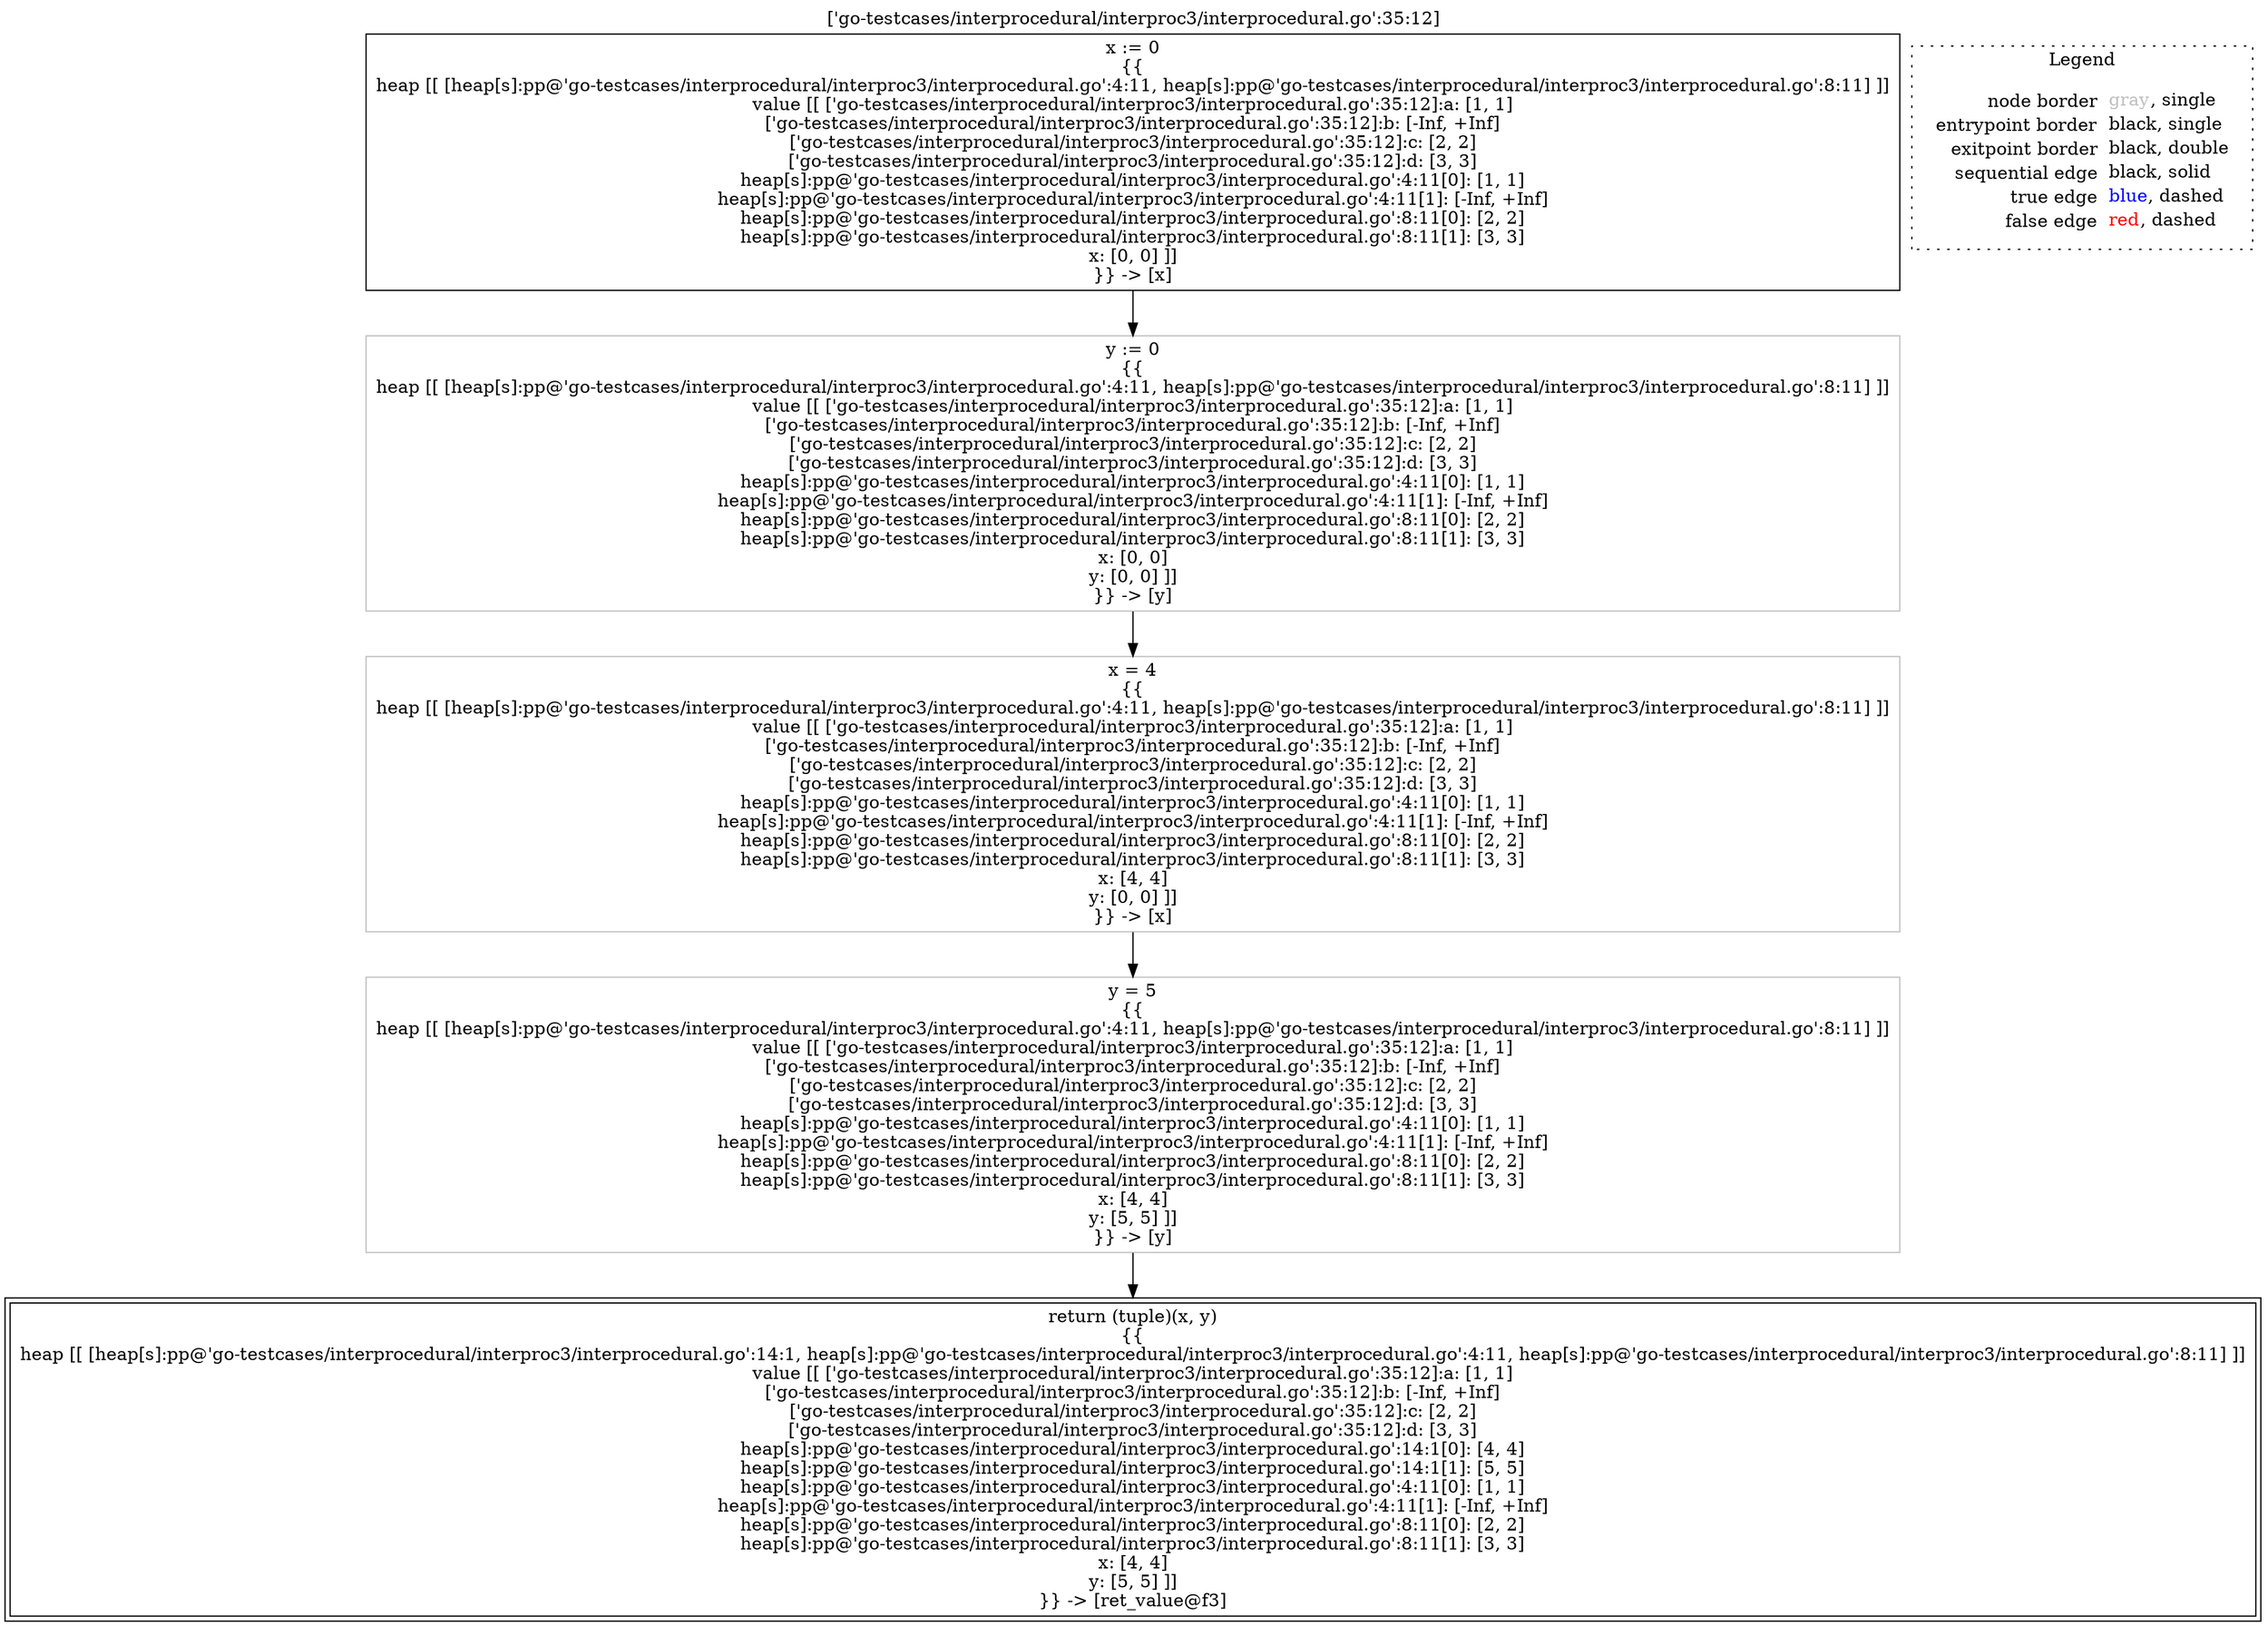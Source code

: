 digraph {
	labelloc="t";
	label="['go-testcases/interprocedural/interproc3/interprocedural.go':35:12]";
	"node0" [shape="rect",color="black",label=<x := 0<BR/>{{<BR/>heap [[ [heap[s]:pp@'go-testcases/interprocedural/interproc3/interprocedural.go':4:11, heap[s]:pp@'go-testcases/interprocedural/interproc3/interprocedural.go':8:11] ]]<BR/>value [[ ['go-testcases/interprocedural/interproc3/interprocedural.go':35:12]:a: [1, 1]<BR/>['go-testcases/interprocedural/interproc3/interprocedural.go':35:12]:b: [-Inf, +Inf]<BR/>['go-testcases/interprocedural/interproc3/interprocedural.go':35:12]:c: [2, 2]<BR/>['go-testcases/interprocedural/interproc3/interprocedural.go':35:12]:d: [3, 3]<BR/>heap[s]:pp@'go-testcases/interprocedural/interproc3/interprocedural.go':4:11[0]: [1, 1]<BR/>heap[s]:pp@'go-testcases/interprocedural/interproc3/interprocedural.go':4:11[1]: [-Inf, +Inf]<BR/>heap[s]:pp@'go-testcases/interprocedural/interproc3/interprocedural.go':8:11[0]: [2, 2]<BR/>heap[s]:pp@'go-testcases/interprocedural/interproc3/interprocedural.go':8:11[1]: [3, 3]<BR/>x: [0, 0] ]]<BR/>}} -&gt; [x]>];
	"node1" [shape="rect",color="gray",label=<y = 5<BR/>{{<BR/>heap [[ [heap[s]:pp@'go-testcases/interprocedural/interproc3/interprocedural.go':4:11, heap[s]:pp@'go-testcases/interprocedural/interproc3/interprocedural.go':8:11] ]]<BR/>value [[ ['go-testcases/interprocedural/interproc3/interprocedural.go':35:12]:a: [1, 1]<BR/>['go-testcases/interprocedural/interproc3/interprocedural.go':35:12]:b: [-Inf, +Inf]<BR/>['go-testcases/interprocedural/interproc3/interprocedural.go':35:12]:c: [2, 2]<BR/>['go-testcases/interprocedural/interproc3/interprocedural.go':35:12]:d: [3, 3]<BR/>heap[s]:pp@'go-testcases/interprocedural/interproc3/interprocedural.go':4:11[0]: [1, 1]<BR/>heap[s]:pp@'go-testcases/interprocedural/interproc3/interprocedural.go':4:11[1]: [-Inf, +Inf]<BR/>heap[s]:pp@'go-testcases/interprocedural/interproc3/interprocedural.go':8:11[0]: [2, 2]<BR/>heap[s]:pp@'go-testcases/interprocedural/interproc3/interprocedural.go':8:11[1]: [3, 3]<BR/>x: [4, 4]<BR/>y: [5, 5] ]]<BR/>}} -&gt; [y]>];
	"node2" [shape="rect",color="gray",label=<x = 4<BR/>{{<BR/>heap [[ [heap[s]:pp@'go-testcases/interprocedural/interproc3/interprocedural.go':4:11, heap[s]:pp@'go-testcases/interprocedural/interproc3/interprocedural.go':8:11] ]]<BR/>value [[ ['go-testcases/interprocedural/interproc3/interprocedural.go':35:12]:a: [1, 1]<BR/>['go-testcases/interprocedural/interproc3/interprocedural.go':35:12]:b: [-Inf, +Inf]<BR/>['go-testcases/interprocedural/interproc3/interprocedural.go':35:12]:c: [2, 2]<BR/>['go-testcases/interprocedural/interproc3/interprocedural.go':35:12]:d: [3, 3]<BR/>heap[s]:pp@'go-testcases/interprocedural/interproc3/interprocedural.go':4:11[0]: [1, 1]<BR/>heap[s]:pp@'go-testcases/interprocedural/interproc3/interprocedural.go':4:11[1]: [-Inf, +Inf]<BR/>heap[s]:pp@'go-testcases/interprocedural/interproc3/interprocedural.go':8:11[0]: [2, 2]<BR/>heap[s]:pp@'go-testcases/interprocedural/interproc3/interprocedural.go':8:11[1]: [3, 3]<BR/>x: [4, 4]<BR/>y: [0, 0] ]]<BR/>}} -&gt; [x]>];
	"node3" [shape="rect",color="gray",label=<y := 0<BR/>{{<BR/>heap [[ [heap[s]:pp@'go-testcases/interprocedural/interproc3/interprocedural.go':4:11, heap[s]:pp@'go-testcases/interprocedural/interproc3/interprocedural.go':8:11] ]]<BR/>value [[ ['go-testcases/interprocedural/interproc3/interprocedural.go':35:12]:a: [1, 1]<BR/>['go-testcases/interprocedural/interproc3/interprocedural.go':35:12]:b: [-Inf, +Inf]<BR/>['go-testcases/interprocedural/interproc3/interprocedural.go':35:12]:c: [2, 2]<BR/>['go-testcases/interprocedural/interproc3/interprocedural.go':35:12]:d: [3, 3]<BR/>heap[s]:pp@'go-testcases/interprocedural/interproc3/interprocedural.go':4:11[0]: [1, 1]<BR/>heap[s]:pp@'go-testcases/interprocedural/interproc3/interprocedural.go':4:11[1]: [-Inf, +Inf]<BR/>heap[s]:pp@'go-testcases/interprocedural/interproc3/interprocedural.go':8:11[0]: [2, 2]<BR/>heap[s]:pp@'go-testcases/interprocedural/interproc3/interprocedural.go':8:11[1]: [3, 3]<BR/>x: [0, 0]<BR/>y: [0, 0] ]]<BR/>}} -&gt; [y]>];
	"node4" [shape="rect",color="black",peripheries="2",label=<return (tuple)(x, y)<BR/>{{<BR/>heap [[ [heap[s]:pp@'go-testcases/interprocedural/interproc3/interprocedural.go':14:1, heap[s]:pp@'go-testcases/interprocedural/interproc3/interprocedural.go':4:11, heap[s]:pp@'go-testcases/interprocedural/interproc3/interprocedural.go':8:11] ]]<BR/>value [[ ['go-testcases/interprocedural/interproc3/interprocedural.go':35:12]:a: [1, 1]<BR/>['go-testcases/interprocedural/interproc3/interprocedural.go':35:12]:b: [-Inf, +Inf]<BR/>['go-testcases/interprocedural/interproc3/interprocedural.go':35:12]:c: [2, 2]<BR/>['go-testcases/interprocedural/interproc3/interprocedural.go':35:12]:d: [3, 3]<BR/>heap[s]:pp@'go-testcases/interprocedural/interproc3/interprocedural.go':14:1[0]: [4, 4]<BR/>heap[s]:pp@'go-testcases/interprocedural/interproc3/interprocedural.go':14:1[1]: [5, 5]<BR/>heap[s]:pp@'go-testcases/interprocedural/interproc3/interprocedural.go':4:11[0]: [1, 1]<BR/>heap[s]:pp@'go-testcases/interprocedural/interproc3/interprocedural.go':4:11[1]: [-Inf, +Inf]<BR/>heap[s]:pp@'go-testcases/interprocedural/interproc3/interprocedural.go':8:11[0]: [2, 2]<BR/>heap[s]:pp@'go-testcases/interprocedural/interproc3/interprocedural.go':8:11[1]: [3, 3]<BR/>x: [4, 4]<BR/>y: [5, 5] ]]<BR/>}} -&gt; [ret_value@f3]>];
	"node1" -> "node4" [color="black"];
	"node2" -> "node1" [color="black"];
	"node3" -> "node2" [color="black"];
	"node0" -> "node3" [color="black"];
subgraph cluster_legend {
	label="Legend";
	style=dotted;
	node [shape=plaintext];
	"legend" [label=<<table border="0" cellpadding="2" cellspacing="0" cellborder="0"><tr><td align="right">node border&nbsp;</td><td align="left"><font color="gray">gray</font>, single</td></tr><tr><td align="right">entrypoint border&nbsp;</td><td align="left"><font color="black">black</font>, single</td></tr><tr><td align="right">exitpoint border&nbsp;</td><td align="left"><font color="black">black</font>, double</td></tr><tr><td align="right">sequential edge&nbsp;</td><td align="left"><font color="black">black</font>, solid</td></tr><tr><td align="right">true edge&nbsp;</td><td align="left"><font color="blue">blue</font>, dashed</td></tr><tr><td align="right">false edge&nbsp;</td><td align="left"><font color="red">red</font>, dashed</td></tr></table>>];
}

}
